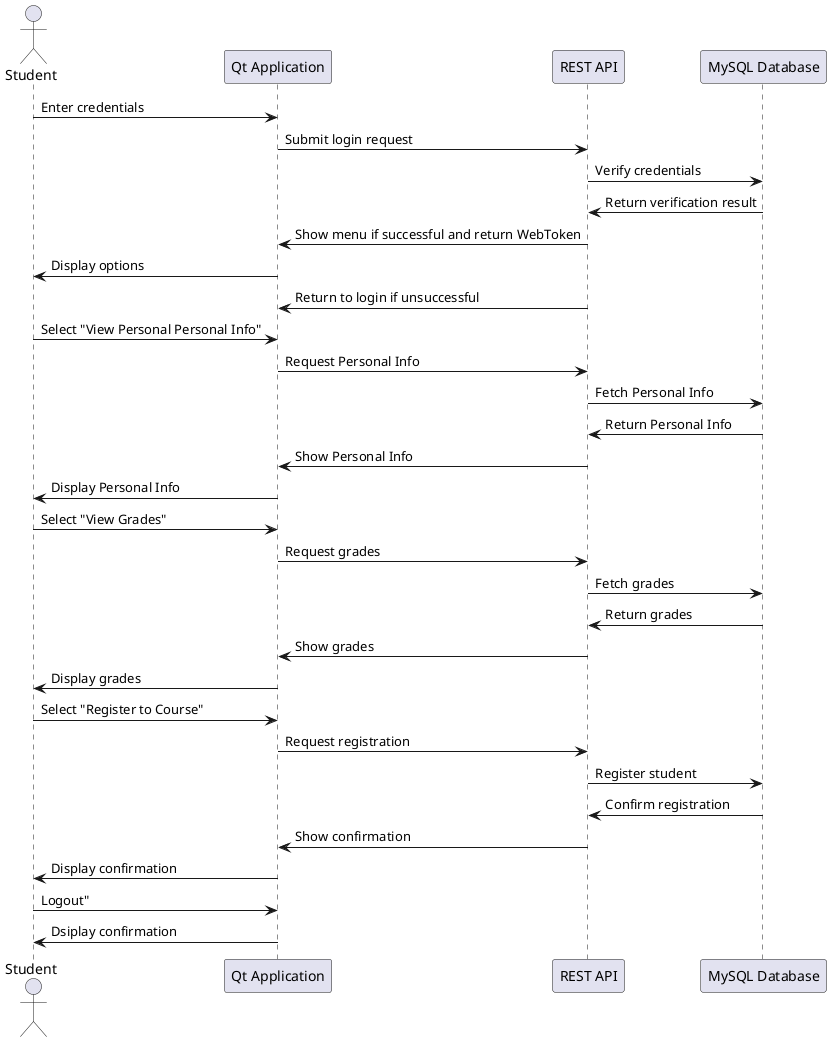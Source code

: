 @startuml

actor Student

participant "Qt Application" as UI
participant "REST API" as LC
participant "MySQL Database" as DB

Student -> UI : Enter credentials
UI -> LC : Submit login request
LC -> DB : Verify credentials
DB -> LC : Return verification result
LC -> UI : Show menu if successful and return WebToken
UI -> Student : Display options
LC -> UI : Return to login if unsuccessful

Student -> UI : Select "View Personal Personal Info"
UI -> LC : Request Personal Info
LC -> DB : Fetch Personal Info
DB -> LC : Return Personal Info
LC -> UI :  Show Personal Info
UI -> Student : Display Personal Info

Student -> UI : Select "View Grades"
UI -> LC : Request grades
LC -> DB : Fetch grades
DB -> LC : Return grades
LC -> UI : Show grades
UI -> Student : Display grades

Student -> UI : Select "Register to Course"
UI -> LC : Request registration
LC -> DB : Register student
DB -> LC : Confirm registration
LC -> UI : Show confirmation
UI -> Student : Display confirmation

Student -> UI : Logout"
UI -> Student : Dsiplay confirmation

@enduml
